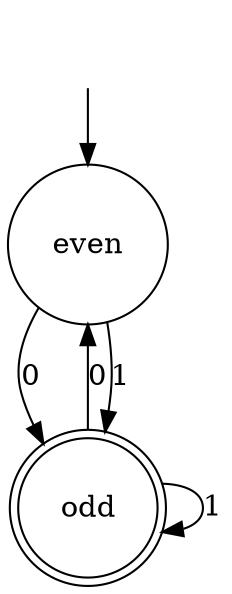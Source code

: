 digraph Automaton {

_nil [style = invis, label=<<TABLE BORDER="0" CELLBORDER="" CELLSPACING="0"><TR><TD>_nil</TD></TR></TABLE>>];

odd [shape = doublecircle, label=<<TABLE BORDER="0" CELLBORDER="0" CELLSPACING="0"><TR><TD>odd</TD></TR></TABLE>>];

even [shape = circle, label=<<TABLE BORDER="0" CELLBORDER="0" CELLSPACING="0"><TR><TD>even</TD></TR></TABLE>>];

odd->odd [label="1"];

_nil -> even [];

even->odd [label="1"];

even->odd [label="0"];

odd->even [label="0"];

}
